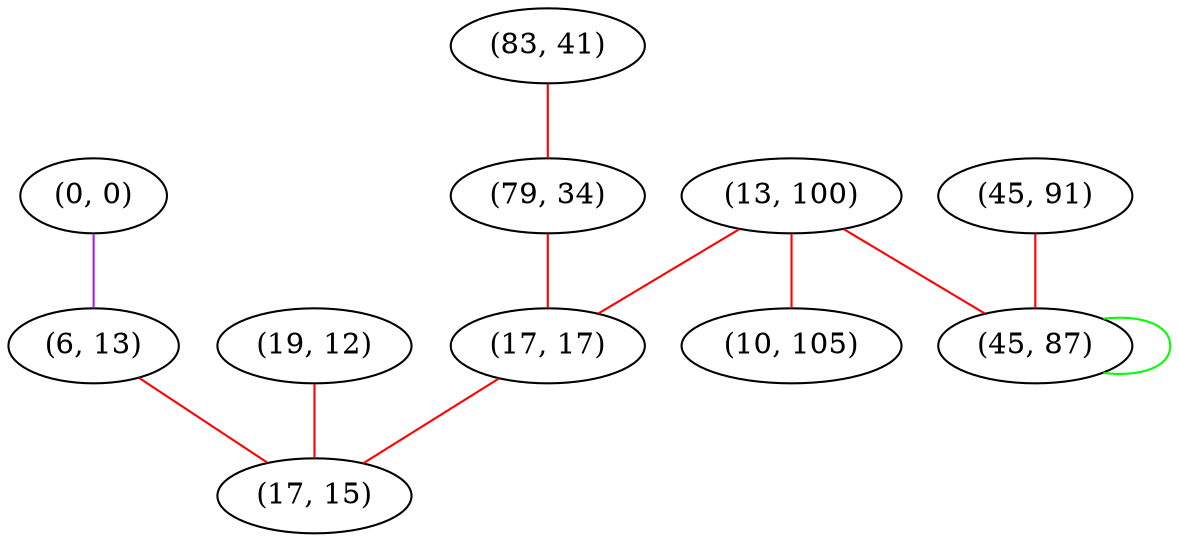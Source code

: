 graph "" {
"(83, 41)";
"(79, 34)";
"(13, 100)";
"(0, 0)";
"(45, 91)";
"(45, 87)";
"(19, 12)";
"(6, 13)";
"(17, 17)";
"(10, 105)";
"(17, 15)";
"(83, 41)" -- "(79, 34)"  [color=red, key=0, weight=1];
"(79, 34)" -- "(17, 17)"  [color=red, key=0, weight=1];
"(13, 100)" -- "(45, 87)"  [color=red, key=0, weight=1];
"(13, 100)" -- "(17, 17)"  [color=red, key=0, weight=1];
"(13, 100)" -- "(10, 105)"  [color=red, key=0, weight=1];
"(0, 0)" -- "(6, 13)"  [color=purple, key=0, weight=4];
"(45, 91)" -- "(45, 87)"  [color=red, key=0, weight=1];
"(45, 87)" -- "(45, 87)"  [color=green, key=0, weight=2];
"(19, 12)" -- "(17, 15)"  [color=red, key=0, weight=1];
"(6, 13)" -- "(17, 15)"  [color=red, key=0, weight=1];
"(17, 17)" -- "(17, 15)"  [color=red, key=0, weight=1];
}
